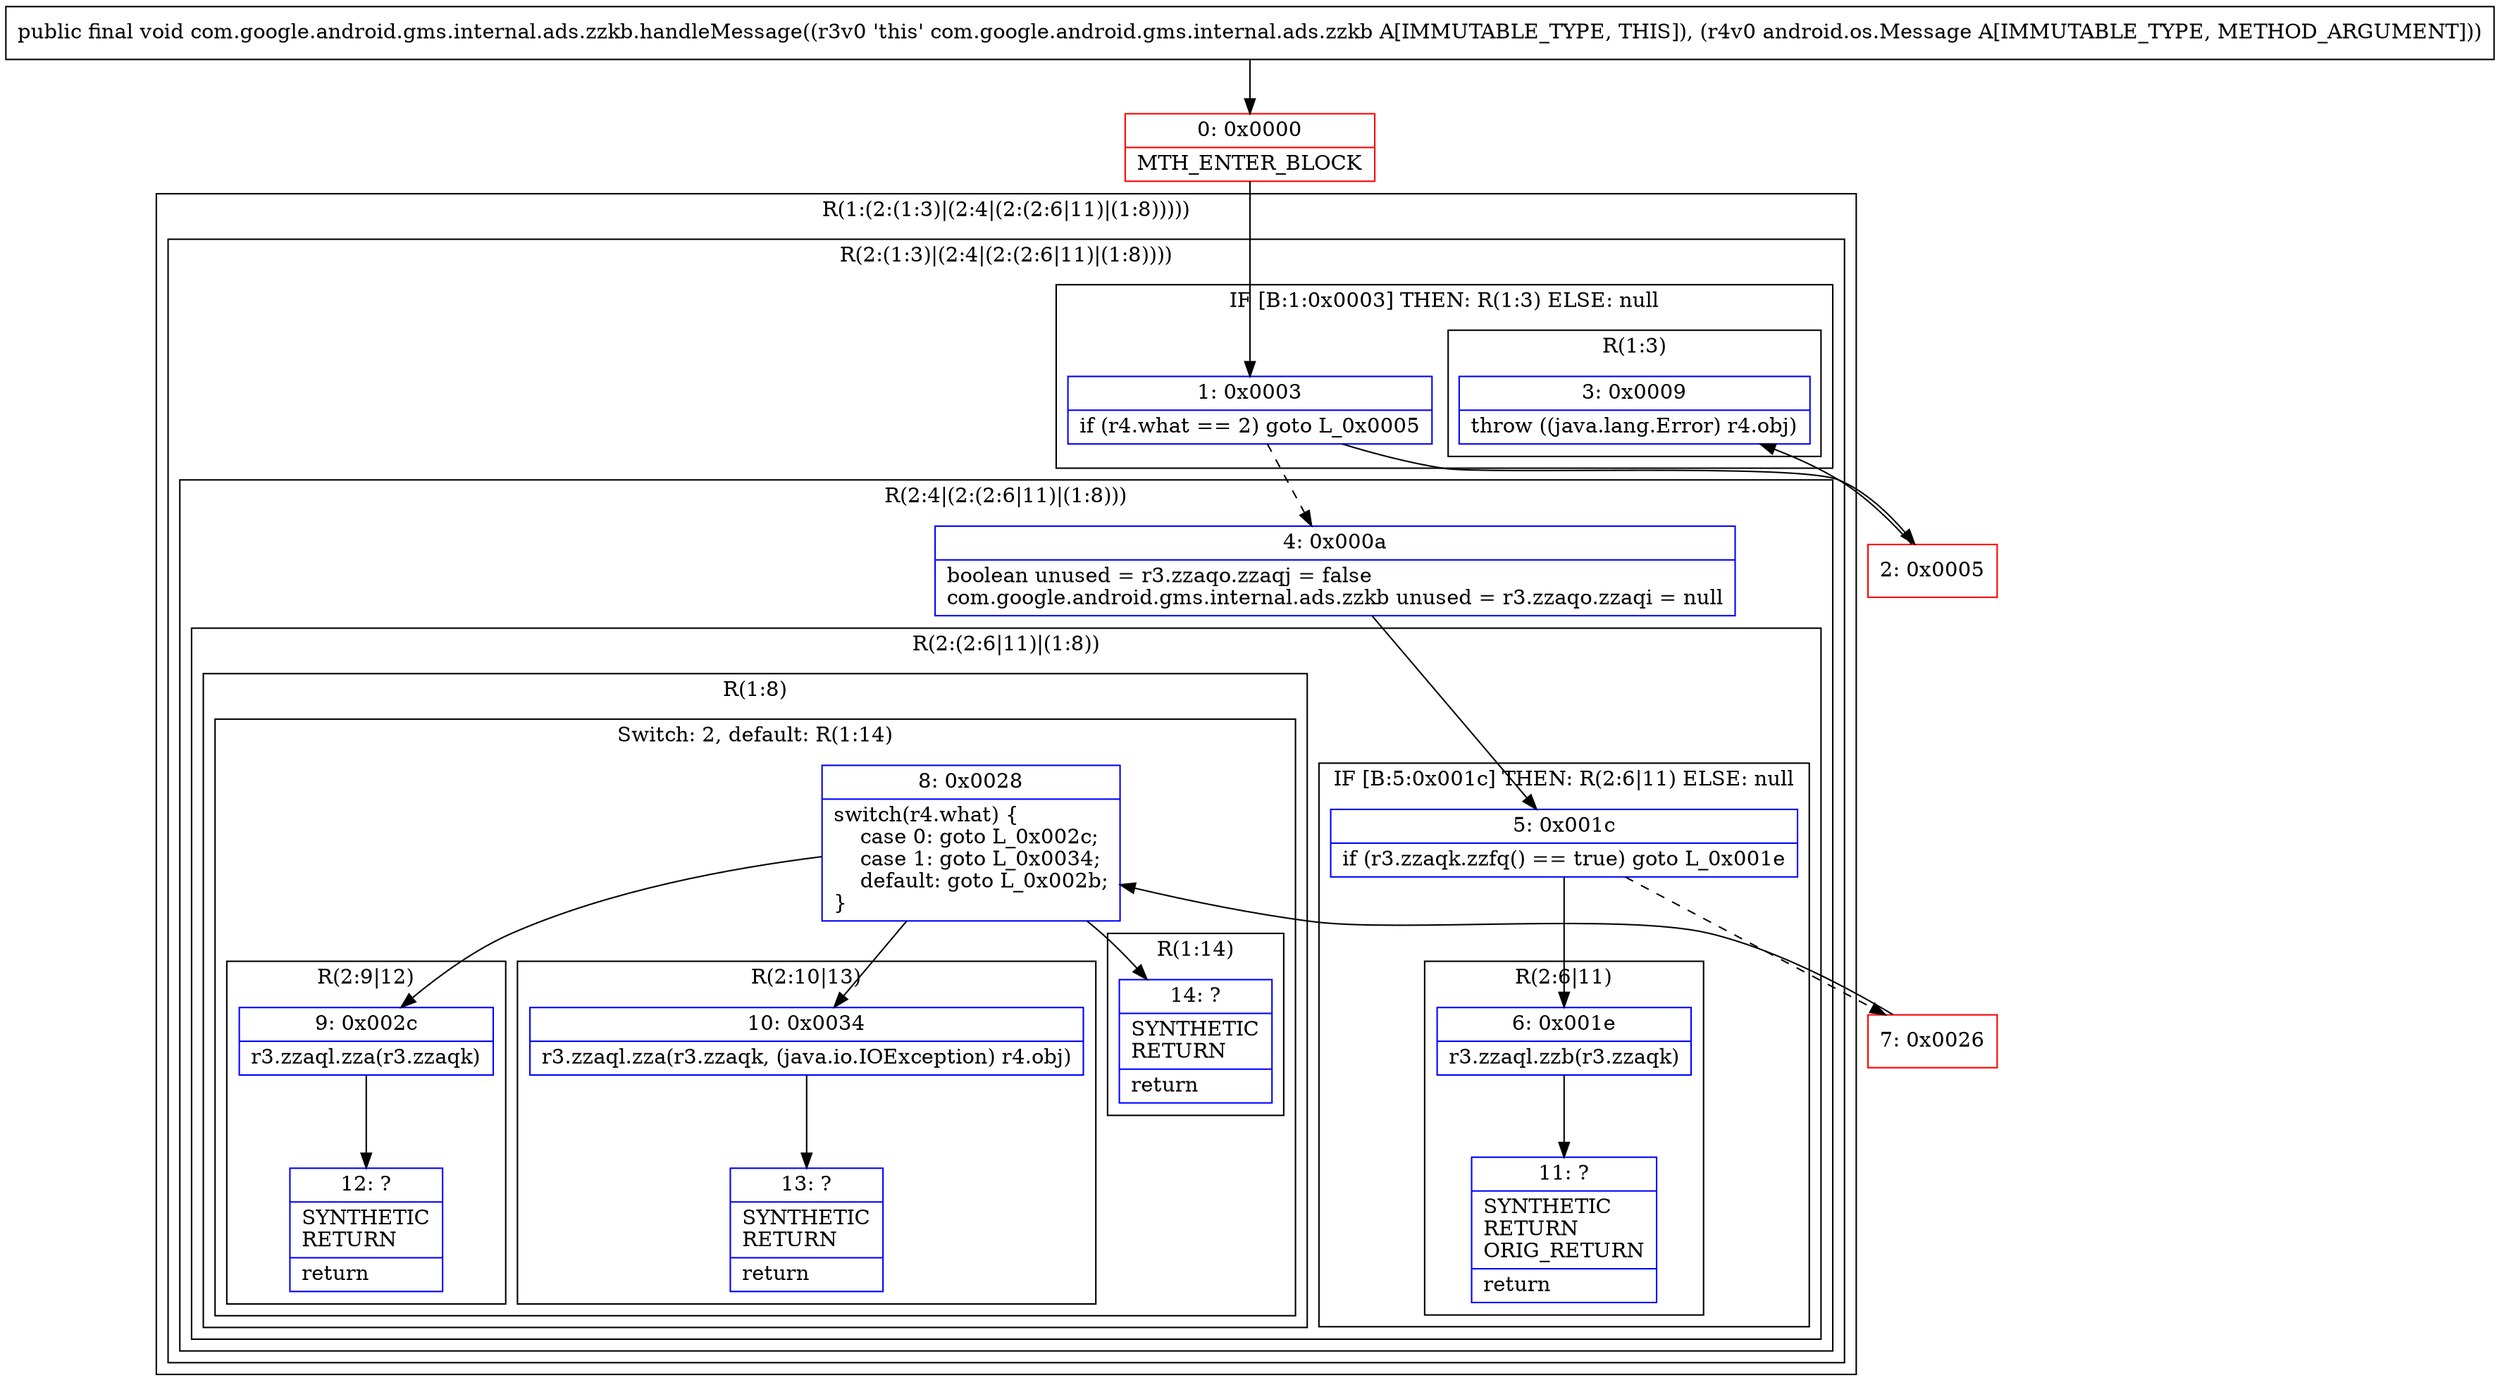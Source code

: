 digraph "CFG forcom.google.android.gms.internal.ads.zzkb.handleMessage(Landroid\/os\/Message;)V" {
subgraph cluster_Region_482582890 {
label = "R(1:(2:(1:3)|(2:4|(2:(2:6|11)|(1:8)))))";
node [shape=record,color=blue];
subgraph cluster_Region_1245318383 {
label = "R(2:(1:3)|(2:4|(2:(2:6|11)|(1:8))))";
node [shape=record,color=blue];
subgraph cluster_IfRegion_1916429952 {
label = "IF [B:1:0x0003] THEN: R(1:3) ELSE: null";
node [shape=record,color=blue];
Node_1 [shape=record,label="{1\:\ 0x0003|if (r4.what == 2) goto L_0x0005\l}"];
subgraph cluster_Region_1024086615 {
label = "R(1:3)";
node [shape=record,color=blue];
Node_3 [shape=record,label="{3\:\ 0x0009|throw ((java.lang.Error) r4.obj)\l}"];
}
}
subgraph cluster_Region_1019444333 {
label = "R(2:4|(2:(2:6|11)|(1:8)))";
node [shape=record,color=blue];
Node_4 [shape=record,label="{4\:\ 0x000a|boolean unused = r3.zzaqo.zzaqj = false\lcom.google.android.gms.internal.ads.zzkb unused = r3.zzaqo.zzaqi = null\l}"];
subgraph cluster_Region_637813358 {
label = "R(2:(2:6|11)|(1:8))";
node [shape=record,color=blue];
subgraph cluster_IfRegion_128659016 {
label = "IF [B:5:0x001c] THEN: R(2:6|11) ELSE: null";
node [shape=record,color=blue];
Node_5 [shape=record,label="{5\:\ 0x001c|if (r3.zzaqk.zzfq() == true) goto L_0x001e\l}"];
subgraph cluster_Region_1759267840 {
label = "R(2:6|11)";
node [shape=record,color=blue];
Node_6 [shape=record,label="{6\:\ 0x001e|r3.zzaql.zzb(r3.zzaqk)\l}"];
Node_11 [shape=record,label="{11\:\ ?|SYNTHETIC\lRETURN\lORIG_RETURN\l|return\l}"];
}
}
subgraph cluster_Region_1331393890 {
label = "R(1:8)";
node [shape=record,color=blue];
subgraph cluster_SwitchRegion_1263028693 {
label = "Switch: 2, default: R(1:14)";
node [shape=record,color=blue];
Node_8 [shape=record,label="{8\:\ 0x0028|switch(r4.what) \{\l    case 0: goto L_0x002c;\l    case 1: goto L_0x0034;\l    default: goto L_0x002b;\l\}\l}"];
subgraph cluster_Region_357558170 {
label = "R(2:9|12)";
node [shape=record,color=blue];
Node_9 [shape=record,label="{9\:\ 0x002c|r3.zzaql.zza(r3.zzaqk)\l}"];
Node_12 [shape=record,label="{12\:\ ?|SYNTHETIC\lRETURN\l|return\l}"];
}
subgraph cluster_Region_528029055 {
label = "R(2:10|13)";
node [shape=record,color=blue];
Node_10 [shape=record,label="{10\:\ 0x0034|r3.zzaql.zza(r3.zzaqk, (java.io.IOException) r4.obj)\l}"];
Node_13 [shape=record,label="{13\:\ ?|SYNTHETIC\lRETURN\l|return\l}"];
}
subgraph cluster_Region_194876311 {
label = "R(1:14)";
node [shape=record,color=blue];
Node_14 [shape=record,label="{14\:\ ?|SYNTHETIC\lRETURN\l|return\l}"];
}
}
}
}
}
}
}
Node_0 [shape=record,color=red,label="{0\:\ 0x0000|MTH_ENTER_BLOCK\l}"];
Node_2 [shape=record,color=red,label="{2\:\ 0x0005}"];
Node_7 [shape=record,color=red,label="{7\:\ 0x0026}"];
MethodNode[shape=record,label="{public final void com.google.android.gms.internal.ads.zzkb.handleMessage((r3v0 'this' com.google.android.gms.internal.ads.zzkb A[IMMUTABLE_TYPE, THIS]), (r4v0 android.os.Message A[IMMUTABLE_TYPE, METHOD_ARGUMENT])) }"];
MethodNode -> Node_0;
Node_1 -> Node_2;
Node_1 -> Node_4[style=dashed];
Node_4 -> Node_5;
Node_5 -> Node_6;
Node_5 -> Node_7[style=dashed];
Node_6 -> Node_11;
Node_8 -> Node_9;
Node_8 -> Node_10;
Node_8 -> Node_14;
Node_9 -> Node_12;
Node_10 -> Node_13;
Node_0 -> Node_1;
Node_2 -> Node_3;
Node_7 -> Node_8;
}

